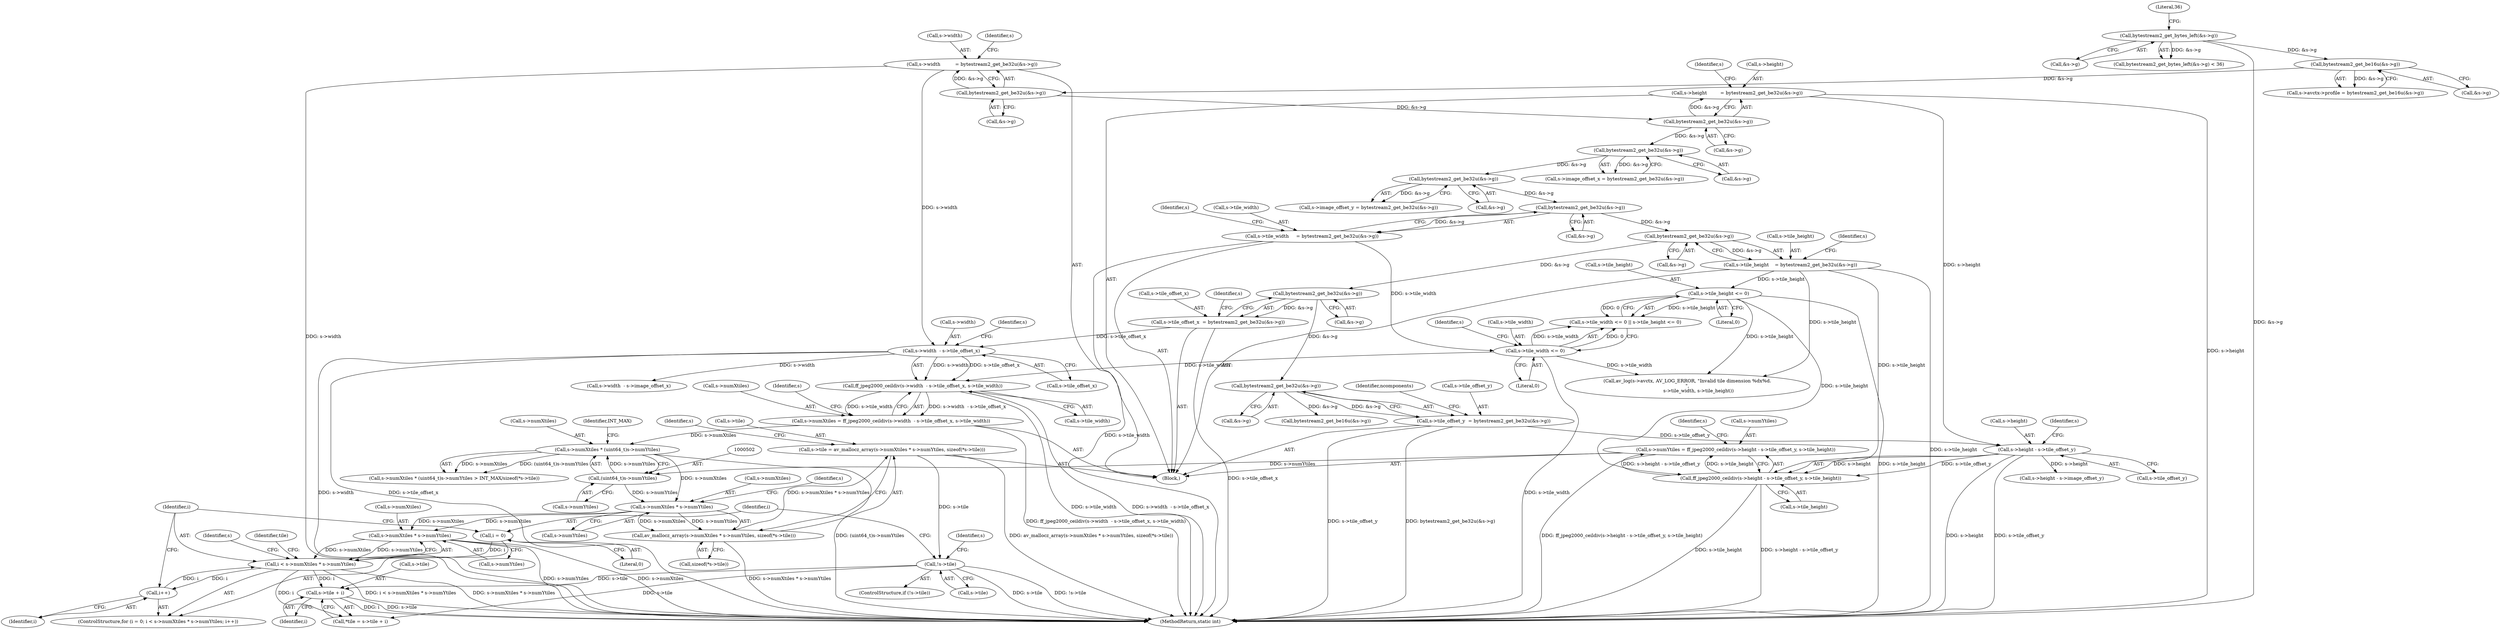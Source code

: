 digraph "0_FFmpeg_8bb11c3ca77b52e05a9ed1496a65f8a76e6e2d8f@pointer" {
"1000580" [label="(Call,s->tile + i)"];
"1000544" [label="(Call,!s->tile)"];
"1000526" [label="(Call,s->tile = av_mallocz_array(s->numXtiles * s->numYtiles, sizeof(*s->tile)))"];
"1000530" [label="(Call,av_mallocz_array(s->numXtiles * s->numYtiles, sizeof(*s->tile)))"];
"1000531" [label="(Call,s->numXtiles * s->numYtiles)"];
"1000497" [label="(Call,s->numXtiles * (uint64_t)s->numYtiles)"];
"1000465" [label="(Call,s->numXtiles = ff_jpeg2000_ceildiv(s->width  - s->tile_offset_x, s->tile_width))"];
"1000469" [label="(Call,ff_jpeg2000_ceildiv(s->width  - s->tile_offset_x, s->tile_width))"];
"1000470" [label="(Call,s->width  - s->tile_offset_x)"];
"1000150" [label="(Call,s->width          = bytestream2_get_be32u(&s->g))"];
"1000154" [label="(Call,bytestream2_get_be32u(&s->g))"];
"1000145" [label="(Call,bytestream2_get_be16u(&s->g))"];
"1000131" [label="(Call,bytestream2_get_bytes_left(&s->g))"];
"1000204" [label="(Call,s->tile_offset_x  = bytestream2_get_be32u(&s->g))"];
"1000208" [label="(Call,bytestream2_get_be32u(&s->g))"];
"1000199" [label="(Call,bytestream2_get_be32u(&s->g))"];
"1000190" [label="(Call,bytestream2_get_be32u(&s->g))"];
"1000181" [label="(Call,bytestream2_get_be32u(&s->g))"];
"1000172" [label="(Call,bytestream2_get_be32u(&s->g))"];
"1000163" [label="(Call,bytestream2_get_be32u(&s->g))"];
"1000267" [label="(Call,s->tile_width <= 0)"];
"1000186" [label="(Call,s->tile_width     = bytestream2_get_be32u(&s->g))"];
"1000501" [label="(Call,(uint64_t)s->numYtiles)"];
"1000480" [label="(Call,s->numYtiles = ff_jpeg2000_ceildiv(s->height - s->tile_offset_y, s->tile_height))"];
"1000484" [label="(Call,ff_jpeg2000_ceildiv(s->height - s->tile_offset_y, s->tile_height))"];
"1000485" [label="(Call,s->height - s->tile_offset_y)"];
"1000159" [label="(Call,s->height         = bytestream2_get_be32u(&s->g))"];
"1000213" [label="(Call,s->tile_offset_y  = bytestream2_get_be32u(&s->g))"];
"1000217" [label="(Call,bytestream2_get_be32u(&s->g))"];
"1000272" [label="(Call,s->tile_height <= 0)"];
"1000195" [label="(Call,s->tile_height    = bytestream2_get_be32u(&s->g))"];
"1000565" [label="(Call,i < s->numXtiles * s->numYtiles)"];
"1000574" [label="(Call,i++)"];
"1000562" [label="(Call,i = 0)"];
"1000567" [label="(Call,s->numXtiles * s->numYtiles)"];
"1000182" [label="(Call,&s->g)"];
"1000564" [label="(Literal,0)"];
"1000486" [label="(Call,s->height)"];
"1000151" [label="(Call,s->width)"];
"1000186" [label="(Call,s->tile_width     = bytestream2_get_be32u(&s->g))"];
"1000273" [label="(Call,s->tile_height)"];
"1000610" [label="(Identifier,s)"];
"1000530" [label="(Call,av_mallocz_array(s->numXtiles * s->numYtiles, sizeof(*s->tile)))"];
"1000498" [label="(Call,s->numXtiles)"];
"1000213" [label="(Call,s->tile_offset_y  = bytestream2_get_be32u(&s->g))"];
"1000271" [label="(Literal,0)"];
"1000146" [label="(Call,&s->g)"];
"1000217" [label="(Call,bytestream2_get_be32u(&s->g))"];
"1000541" [label="(Identifier,s)"];
"1000470" [label="(Call,s->width  - s->tile_offset_x)"];
"1000195" [label="(Call,s->tile_height    = bytestream2_get_be32u(&s->g))"];
"1000578" [label="(Call,*tile = s->tile + i)"];
"1000154" [label="(Call,bytestream2_get_be32u(&s->g))"];
"1000571" [label="(Call,s->numYtiles)"];
"1000114" [label="(Block,)"];
"1000132" [label="(Call,&s->g)"];
"1000170" [label="(Identifier,s)"];
"1000145" [label="(Call,bytestream2_get_be16u(&s->g))"];
"1000209" [label="(Call,&s->g)"];
"1000484" [label="(Call,ff_jpeg2000_ceildiv(s->height - s->tile_offset_y, s->tile_height))"];
"1000581" [label="(Call,s->tile)"];
"1000811" [label="(MethodReturn,static int)"];
"1000568" [label="(Call,s->numXtiles)"];
"1000503" [label="(Call,s->numYtiles)"];
"1000177" [label="(Call,s->image_offset_y = bytestream2_get_be32u(&s->g))"];
"1000496" [label="(Call,s->numXtiles * (uint64_t)s->numYtiles > INT_MAX/sizeof(*s->tile))"];
"1000215" [label="(Identifier,s)"];
"1000205" [label="(Call,s->tile_offset_x)"];
"1000206" [label="(Identifier,s)"];
"1000527" [label="(Call,s->tile)"];
"1000161" [label="(Identifier,s)"];
"1000546" [label="(Identifier,s)"];
"1000164" [label="(Call,&s->g)"];
"1000136" [label="(Literal,36)"];
"1000160" [label="(Call,s->height)"];
"1000575" [label="(Identifier,i)"];
"1000492" [label="(Call,s->tile_height)"];
"1000631" [label="(Call,s->height - s->image_offset_y)"];
"1000200" [label="(Call,&s->g)"];
"1000477" [label="(Call,s->tile_width)"];
"1000489" [label="(Call,s->tile_offset_y)"];
"1000544" [label="(Call,!s->tile)"];
"1000168" [label="(Call,s->image_offset_x = bytestream2_get_be32u(&s->g))"];
"1000272" [label="(Call,s->tile_height <= 0)"];
"1000614" [label="(Call,s->width  - s->image_offset_x)"];
"1000497" [label="(Call,s->numXtiles * (uint64_t)s->numYtiles)"];
"1000482" [label="(Identifier,s)"];
"1000224" [label="(Call,bytestream2_get_be16u(&s->g))"];
"1000130" [label="(Call,bytestream2_get_bytes_left(&s->g) < 36)"];
"1000531" [label="(Call,s->numXtiles * s->numYtiles)"];
"1000545" [label="(Call,s->tile)"];
"1000155" [label="(Call,&s->g)"];
"1000204" [label="(Call,s->tile_offset_x  = bytestream2_get_be32u(&s->g))"];
"1000485" [label="(Call,s->height - s->tile_offset_y)"];
"1000535" [label="(Call,s->numYtiles)"];
"1000190" [label="(Call,bytestream2_get_be32u(&s->g))"];
"1000474" [label="(Call,s->tile_offset_x)"];
"1000480" [label="(Call,s->numYtiles = ff_jpeg2000_ceildiv(s->height - s->tile_offset_y, s->tile_height))"];
"1000538" [label="(Call,sizeof(*s->tile))"];
"1000574" [label="(Call,i++)"];
"1000465" [label="(Call,s->numXtiles = ff_jpeg2000_ceildiv(s->width  - s->tile_offset_x, s->tile_width))"];
"1000131" [label="(Call,bytestream2_get_bytes_left(&s->g))"];
"1000567" [label="(Call,s->numXtiles * s->numYtiles)"];
"1000532" [label="(Call,s->numXtiles)"];
"1000563" [label="(Identifier,i)"];
"1000507" [label="(Identifier,INT_MAX)"];
"1000268" [label="(Call,s->tile_width)"];
"1000274" [label="(Identifier,s)"];
"1000276" [label="(Literal,0)"];
"1000150" [label="(Call,s->width          = bytestream2_get_be32u(&s->g))"];
"1000543" [label="(ControlStructure,if (!s->tile))"];
"1000208" [label="(Call,bytestream2_get_be32u(&s->g))"];
"1000579" [label="(Identifier,tile)"];
"1000278" [label="(Call,av_log(s->avctx, AV_LOG_ERROR, \"Invalid tile dimension %dx%d.\n\",\n               s->tile_width, s->tile_height))"];
"1000481" [label="(Call,s->numYtiles)"];
"1000139" [label="(Call,s->avctx->profile = bytestream2_get_be16u(&s->g))"];
"1000197" [label="(Identifier,s)"];
"1000562" [label="(Call,i = 0)"];
"1000196" [label="(Call,s->tile_height)"];
"1000526" [label="(Call,s->tile = av_mallocz_array(s->numXtiles * s->numYtiles, sizeof(*s->tile)))"];
"1000267" [label="(Call,s->tile_width <= 0)"];
"1000191" [label="(Call,&s->g)"];
"1000584" [label="(Identifier,i)"];
"1000223" [label="(Identifier,ncomponents)"];
"1000478" [label="(Identifier,s)"];
"1000565" [label="(Call,i < s->numXtiles * s->numYtiles)"];
"1000499" [label="(Identifier,s)"];
"1000466" [label="(Call,s->numXtiles)"];
"1000471" [label="(Call,s->width)"];
"1000214" [label="(Call,s->tile_offset_y)"];
"1000561" [label="(ControlStructure,for (i = 0; i < s->numXtiles * s->numYtiles; i++))"];
"1000501" [label="(Call,(uint64_t)s->numYtiles)"];
"1000266" [label="(Call,s->tile_width <= 0 || s->tile_height <= 0)"];
"1000159" [label="(Call,s->height         = bytestream2_get_be32u(&s->g))"];
"1000187" [label="(Call,s->tile_width)"];
"1000163" [label="(Call,bytestream2_get_be32u(&s->g))"];
"1000580" [label="(Call,s->tile + i)"];
"1000551" [label="(Identifier,s)"];
"1000493" [label="(Identifier,s)"];
"1000469" [label="(Call,ff_jpeg2000_ceildiv(s->width  - s->tile_offset_x, s->tile_width))"];
"1000173" [label="(Call,&s->g)"];
"1000218" [label="(Call,&s->g)"];
"1000566" [label="(Identifier,i)"];
"1000172" [label="(Call,bytestream2_get_be32u(&s->g))"];
"1000199" [label="(Call,bytestream2_get_be32u(&s->g))"];
"1000181" [label="(Call,bytestream2_get_be32u(&s->g))"];
"1000580" -> "1000578"  [label="AST: "];
"1000580" -> "1000584"  [label="CFG: "];
"1000581" -> "1000580"  [label="AST: "];
"1000584" -> "1000580"  [label="AST: "];
"1000578" -> "1000580"  [label="CFG: "];
"1000580" -> "1000811"  [label="DDG: i"];
"1000580" -> "1000811"  [label="DDG: s->tile"];
"1000544" -> "1000580"  [label="DDG: s->tile"];
"1000565" -> "1000580"  [label="DDG: i"];
"1000544" -> "1000543"  [label="AST: "];
"1000544" -> "1000545"  [label="CFG: "];
"1000545" -> "1000544"  [label="AST: "];
"1000551" -> "1000544"  [label="CFG: "];
"1000563" -> "1000544"  [label="CFG: "];
"1000544" -> "1000811"  [label="DDG: s->tile"];
"1000544" -> "1000811"  [label="DDG: !s->tile"];
"1000526" -> "1000544"  [label="DDG: s->tile"];
"1000544" -> "1000578"  [label="DDG: s->tile"];
"1000526" -> "1000114"  [label="AST: "];
"1000526" -> "1000530"  [label="CFG: "];
"1000527" -> "1000526"  [label="AST: "];
"1000530" -> "1000526"  [label="AST: "];
"1000546" -> "1000526"  [label="CFG: "];
"1000526" -> "1000811"  [label="DDG: av_mallocz_array(s->numXtiles * s->numYtiles, sizeof(*s->tile))"];
"1000530" -> "1000526"  [label="DDG: s->numXtiles * s->numYtiles"];
"1000530" -> "1000538"  [label="CFG: "];
"1000531" -> "1000530"  [label="AST: "];
"1000538" -> "1000530"  [label="AST: "];
"1000530" -> "1000811"  [label="DDG: s->numXtiles * s->numYtiles"];
"1000531" -> "1000530"  [label="DDG: s->numXtiles"];
"1000531" -> "1000530"  [label="DDG: s->numYtiles"];
"1000531" -> "1000535"  [label="CFG: "];
"1000532" -> "1000531"  [label="AST: "];
"1000535" -> "1000531"  [label="AST: "];
"1000541" -> "1000531"  [label="CFG: "];
"1000497" -> "1000531"  [label="DDG: s->numXtiles"];
"1000501" -> "1000531"  [label="DDG: s->numYtiles"];
"1000531" -> "1000567"  [label="DDG: s->numXtiles"];
"1000531" -> "1000567"  [label="DDG: s->numYtiles"];
"1000497" -> "1000496"  [label="AST: "];
"1000497" -> "1000501"  [label="CFG: "];
"1000498" -> "1000497"  [label="AST: "];
"1000501" -> "1000497"  [label="AST: "];
"1000507" -> "1000497"  [label="CFG: "];
"1000497" -> "1000811"  [label="DDG: (uint64_t)s->numYtiles"];
"1000497" -> "1000496"  [label="DDG: s->numXtiles"];
"1000497" -> "1000496"  [label="DDG: (uint64_t)s->numYtiles"];
"1000465" -> "1000497"  [label="DDG: s->numXtiles"];
"1000501" -> "1000497"  [label="DDG: s->numYtiles"];
"1000465" -> "1000114"  [label="AST: "];
"1000465" -> "1000469"  [label="CFG: "];
"1000466" -> "1000465"  [label="AST: "];
"1000469" -> "1000465"  [label="AST: "];
"1000482" -> "1000465"  [label="CFG: "];
"1000465" -> "1000811"  [label="DDG: ff_jpeg2000_ceildiv(s->width  - s->tile_offset_x, s->tile_width)"];
"1000469" -> "1000465"  [label="DDG: s->width  - s->tile_offset_x"];
"1000469" -> "1000465"  [label="DDG: s->tile_width"];
"1000469" -> "1000477"  [label="CFG: "];
"1000470" -> "1000469"  [label="AST: "];
"1000477" -> "1000469"  [label="AST: "];
"1000469" -> "1000811"  [label="DDG: s->tile_width"];
"1000469" -> "1000811"  [label="DDG: s->width  - s->tile_offset_x"];
"1000470" -> "1000469"  [label="DDG: s->width"];
"1000470" -> "1000469"  [label="DDG: s->tile_offset_x"];
"1000267" -> "1000469"  [label="DDG: s->tile_width"];
"1000470" -> "1000474"  [label="CFG: "];
"1000471" -> "1000470"  [label="AST: "];
"1000474" -> "1000470"  [label="AST: "];
"1000478" -> "1000470"  [label="CFG: "];
"1000470" -> "1000811"  [label="DDG: s->tile_offset_x"];
"1000470" -> "1000811"  [label="DDG: s->width"];
"1000150" -> "1000470"  [label="DDG: s->width"];
"1000204" -> "1000470"  [label="DDG: s->tile_offset_x"];
"1000470" -> "1000614"  [label="DDG: s->width"];
"1000150" -> "1000114"  [label="AST: "];
"1000150" -> "1000154"  [label="CFG: "];
"1000151" -> "1000150"  [label="AST: "];
"1000154" -> "1000150"  [label="AST: "];
"1000161" -> "1000150"  [label="CFG: "];
"1000150" -> "1000811"  [label="DDG: s->width"];
"1000154" -> "1000150"  [label="DDG: &s->g"];
"1000154" -> "1000155"  [label="CFG: "];
"1000155" -> "1000154"  [label="AST: "];
"1000145" -> "1000154"  [label="DDG: &s->g"];
"1000154" -> "1000163"  [label="DDG: &s->g"];
"1000145" -> "1000139"  [label="AST: "];
"1000145" -> "1000146"  [label="CFG: "];
"1000146" -> "1000145"  [label="AST: "];
"1000139" -> "1000145"  [label="CFG: "];
"1000145" -> "1000139"  [label="DDG: &s->g"];
"1000131" -> "1000145"  [label="DDG: &s->g"];
"1000131" -> "1000130"  [label="AST: "];
"1000131" -> "1000132"  [label="CFG: "];
"1000132" -> "1000131"  [label="AST: "];
"1000136" -> "1000131"  [label="CFG: "];
"1000131" -> "1000811"  [label="DDG: &s->g"];
"1000131" -> "1000130"  [label="DDG: &s->g"];
"1000204" -> "1000114"  [label="AST: "];
"1000204" -> "1000208"  [label="CFG: "];
"1000205" -> "1000204"  [label="AST: "];
"1000208" -> "1000204"  [label="AST: "];
"1000215" -> "1000204"  [label="CFG: "];
"1000204" -> "1000811"  [label="DDG: s->tile_offset_x"];
"1000208" -> "1000204"  [label="DDG: &s->g"];
"1000208" -> "1000209"  [label="CFG: "];
"1000209" -> "1000208"  [label="AST: "];
"1000199" -> "1000208"  [label="DDG: &s->g"];
"1000208" -> "1000217"  [label="DDG: &s->g"];
"1000199" -> "1000195"  [label="AST: "];
"1000199" -> "1000200"  [label="CFG: "];
"1000200" -> "1000199"  [label="AST: "];
"1000195" -> "1000199"  [label="CFG: "];
"1000199" -> "1000195"  [label="DDG: &s->g"];
"1000190" -> "1000199"  [label="DDG: &s->g"];
"1000190" -> "1000186"  [label="AST: "];
"1000190" -> "1000191"  [label="CFG: "];
"1000191" -> "1000190"  [label="AST: "];
"1000186" -> "1000190"  [label="CFG: "];
"1000190" -> "1000186"  [label="DDG: &s->g"];
"1000181" -> "1000190"  [label="DDG: &s->g"];
"1000181" -> "1000177"  [label="AST: "];
"1000181" -> "1000182"  [label="CFG: "];
"1000182" -> "1000181"  [label="AST: "];
"1000177" -> "1000181"  [label="CFG: "];
"1000181" -> "1000177"  [label="DDG: &s->g"];
"1000172" -> "1000181"  [label="DDG: &s->g"];
"1000172" -> "1000168"  [label="AST: "];
"1000172" -> "1000173"  [label="CFG: "];
"1000173" -> "1000172"  [label="AST: "];
"1000168" -> "1000172"  [label="CFG: "];
"1000172" -> "1000168"  [label="DDG: &s->g"];
"1000163" -> "1000172"  [label="DDG: &s->g"];
"1000163" -> "1000159"  [label="AST: "];
"1000163" -> "1000164"  [label="CFG: "];
"1000164" -> "1000163"  [label="AST: "];
"1000159" -> "1000163"  [label="CFG: "];
"1000163" -> "1000159"  [label="DDG: &s->g"];
"1000267" -> "1000266"  [label="AST: "];
"1000267" -> "1000271"  [label="CFG: "];
"1000268" -> "1000267"  [label="AST: "];
"1000271" -> "1000267"  [label="AST: "];
"1000274" -> "1000267"  [label="CFG: "];
"1000266" -> "1000267"  [label="CFG: "];
"1000267" -> "1000811"  [label="DDG: s->tile_width"];
"1000267" -> "1000266"  [label="DDG: s->tile_width"];
"1000267" -> "1000266"  [label="DDG: 0"];
"1000186" -> "1000267"  [label="DDG: s->tile_width"];
"1000267" -> "1000278"  [label="DDG: s->tile_width"];
"1000186" -> "1000114"  [label="AST: "];
"1000187" -> "1000186"  [label="AST: "];
"1000197" -> "1000186"  [label="CFG: "];
"1000186" -> "1000811"  [label="DDG: s->tile_width"];
"1000501" -> "1000503"  [label="CFG: "];
"1000502" -> "1000501"  [label="AST: "];
"1000503" -> "1000501"  [label="AST: "];
"1000480" -> "1000501"  [label="DDG: s->numYtiles"];
"1000480" -> "1000114"  [label="AST: "];
"1000480" -> "1000484"  [label="CFG: "];
"1000481" -> "1000480"  [label="AST: "];
"1000484" -> "1000480"  [label="AST: "];
"1000499" -> "1000480"  [label="CFG: "];
"1000480" -> "1000811"  [label="DDG: ff_jpeg2000_ceildiv(s->height - s->tile_offset_y, s->tile_height)"];
"1000484" -> "1000480"  [label="DDG: s->height - s->tile_offset_y"];
"1000484" -> "1000480"  [label="DDG: s->tile_height"];
"1000484" -> "1000492"  [label="CFG: "];
"1000485" -> "1000484"  [label="AST: "];
"1000492" -> "1000484"  [label="AST: "];
"1000484" -> "1000811"  [label="DDG: s->tile_height"];
"1000484" -> "1000811"  [label="DDG: s->height - s->tile_offset_y"];
"1000485" -> "1000484"  [label="DDG: s->height"];
"1000485" -> "1000484"  [label="DDG: s->tile_offset_y"];
"1000272" -> "1000484"  [label="DDG: s->tile_height"];
"1000195" -> "1000484"  [label="DDG: s->tile_height"];
"1000485" -> "1000489"  [label="CFG: "];
"1000486" -> "1000485"  [label="AST: "];
"1000489" -> "1000485"  [label="AST: "];
"1000493" -> "1000485"  [label="CFG: "];
"1000485" -> "1000811"  [label="DDG: s->height"];
"1000485" -> "1000811"  [label="DDG: s->tile_offset_y"];
"1000159" -> "1000485"  [label="DDG: s->height"];
"1000213" -> "1000485"  [label="DDG: s->tile_offset_y"];
"1000485" -> "1000631"  [label="DDG: s->height"];
"1000159" -> "1000114"  [label="AST: "];
"1000160" -> "1000159"  [label="AST: "];
"1000170" -> "1000159"  [label="CFG: "];
"1000159" -> "1000811"  [label="DDG: s->height"];
"1000213" -> "1000114"  [label="AST: "];
"1000213" -> "1000217"  [label="CFG: "];
"1000214" -> "1000213"  [label="AST: "];
"1000217" -> "1000213"  [label="AST: "];
"1000223" -> "1000213"  [label="CFG: "];
"1000213" -> "1000811"  [label="DDG: bytestream2_get_be32u(&s->g)"];
"1000213" -> "1000811"  [label="DDG: s->tile_offset_y"];
"1000217" -> "1000213"  [label="DDG: &s->g"];
"1000217" -> "1000218"  [label="CFG: "];
"1000218" -> "1000217"  [label="AST: "];
"1000217" -> "1000224"  [label="DDG: &s->g"];
"1000272" -> "1000266"  [label="AST: "];
"1000272" -> "1000276"  [label="CFG: "];
"1000273" -> "1000272"  [label="AST: "];
"1000276" -> "1000272"  [label="AST: "];
"1000266" -> "1000272"  [label="CFG: "];
"1000272" -> "1000811"  [label="DDG: s->tile_height"];
"1000272" -> "1000266"  [label="DDG: s->tile_height"];
"1000272" -> "1000266"  [label="DDG: 0"];
"1000195" -> "1000272"  [label="DDG: s->tile_height"];
"1000272" -> "1000278"  [label="DDG: s->tile_height"];
"1000195" -> "1000114"  [label="AST: "];
"1000196" -> "1000195"  [label="AST: "];
"1000206" -> "1000195"  [label="CFG: "];
"1000195" -> "1000811"  [label="DDG: s->tile_height"];
"1000195" -> "1000278"  [label="DDG: s->tile_height"];
"1000565" -> "1000561"  [label="AST: "];
"1000565" -> "1000567"  [label="CFG: "];
"1000566" -> "1000565"  [label="AST: "];
"1000567" -> "1000565"  [label="AST: "];
"1000579" -> "1000565"  [label="CFG: "];
"1000610" -> "1000565"  [label="CFG: "];
"1000565" -> "1000811"  [label="DDG: s->numXtiles * s->numYtiles"];
"1000565" -> "1000811"  [label="DDG: i < s->numXtiles * s->numYtiles"];
"1000574" -> "1000565"  [label="DDG: i"];
"1000562" -> "1000565"  [label="DDG: i"];
"1000567" -> "1000565"  [label="DDG: s->numXtiles"];
"1000567" -> "1000565"  [label="DDG: s->numYtiles"];
"1000565" -> "1000574"  [label="DDG: i"];
"1000565" -> "1000578"  [label="DDG: i"];
"1000574" -> "1000561"  [label="AST: "];
"1000574" -> "1000575"  [label="CFG: "];
"1000575" -> "1000574"  [label="AST: "];
"1000566" -> "1000574"  [label="CFG: "];
"1000562" -> "1000561"  [label="AST: "];
"1000562" -> "1000564"  [label="CFG: "];
"1000563" -> "1000562"  [label="AST: "];
"1000564" -> "1000562"  [label="AST: "];
"1000566" -> "1000562"  [label="CFG: "];
"1000567" -> "1000571"  [label="CFG: "];
"1000568" -> "1000567"  [label="AST: "];
"1000571" -> "1000567"  [label="AST: "];
"1000567" -> "1000811"  [label="DDG: s->numYtiles"];
"1000567" -> "1000811"  [label="DDG: s->numXtiles"];
}
